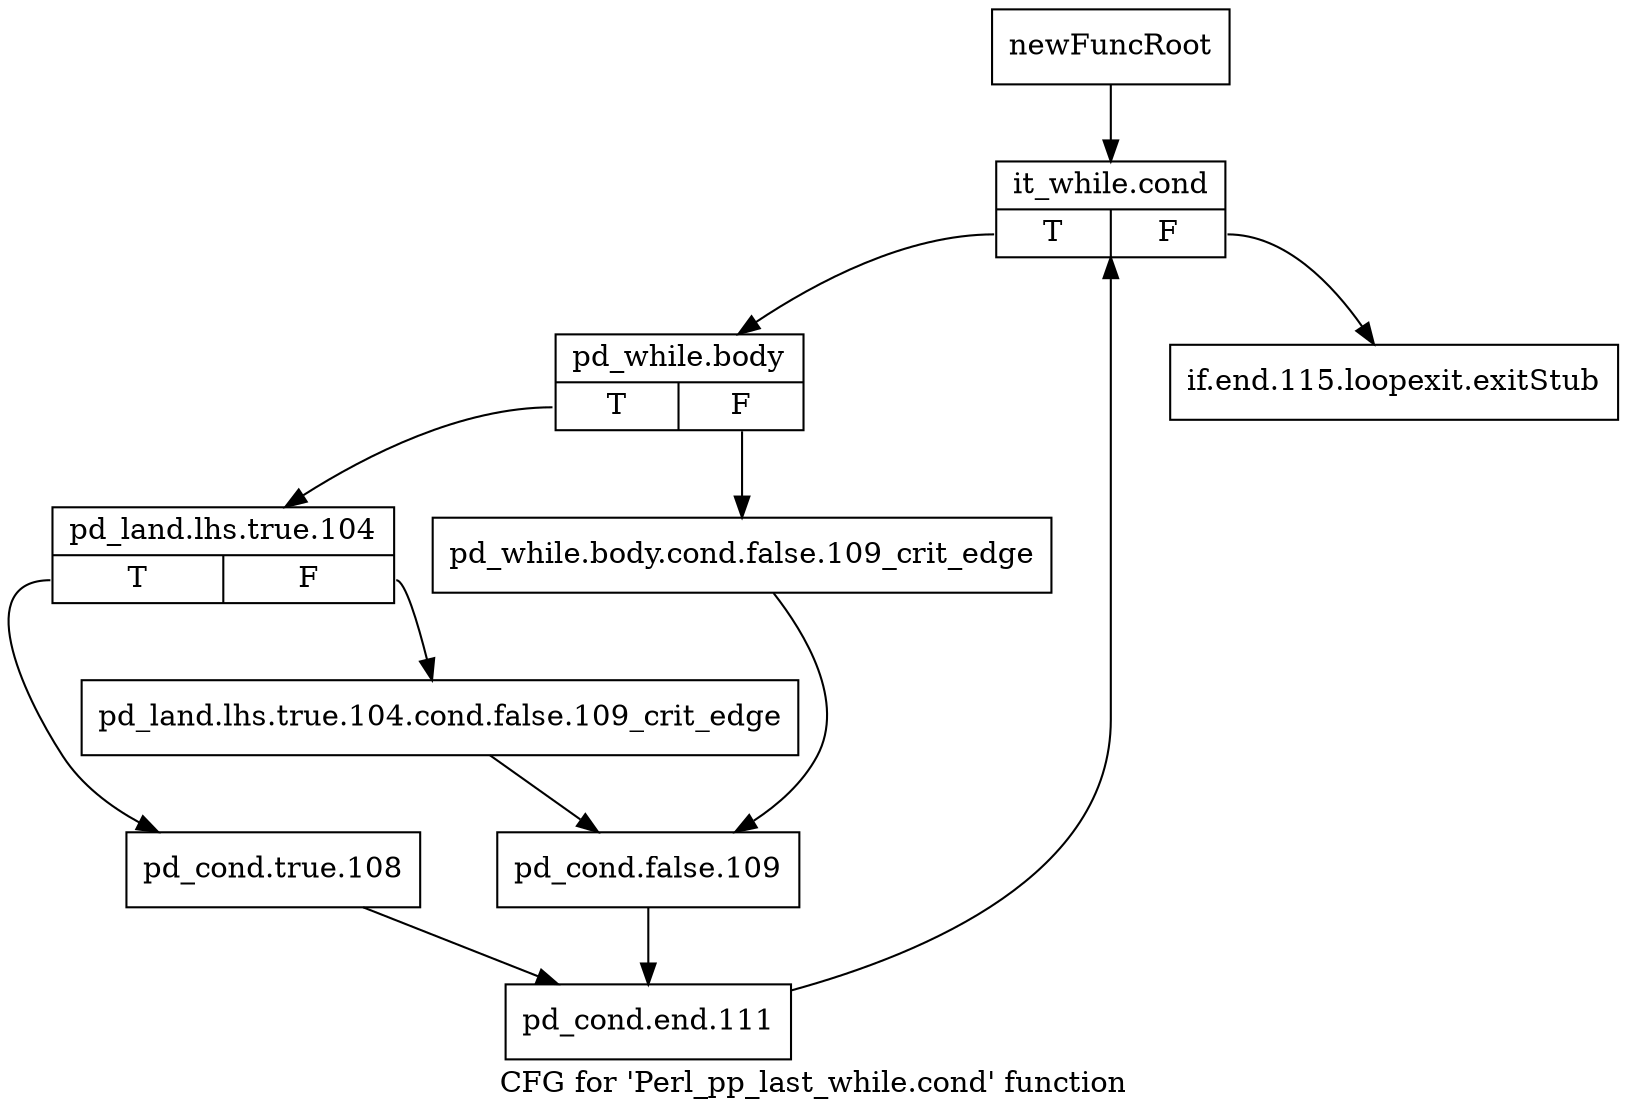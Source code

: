 digraph "CFG for 'Perl_pp_last_while.cond' function" {
	label="CFG for 'Perl_pp_last_while.cond' function";

	Node0x4ef37c0 [shape=record,label="{newFuncRoot}"];
	Node0x4ef37c0 -> Node0x4ef3860;
	Node0x4ef3810 [shape=record,label="{if.end.115.loopexit.exitStub}"];
	Node0x4ef3860 [shape=record,label="{it_while.cond|{<s0>T|<s1>F}}"];
	Node0x4ef3860:s0 -> Node0x4ef38b0;
	Node0x4ef3860:s1 -> Node0x4ef3810;
	Node0x4ef38b0 [shape=record,label="{pd_while.body|{<s0>T|<s1>F}}"];
	Node0x4ef38b0:s0 -> Node0x4ef3950;
	Node0x4ef38b0:s1 -> Node0x4ef3900;
	Node0x4ef3900 [shape=record,label="{pd_while.body.cond.false.109_crit_edge}"];
	Node0x4ef3900 -> Node0x4ef39f0;
	Node0x4ef3950 [shape=record,label="{pd_land.lhs.true.104|{<s0>T|<s1>F}}"];
	Node0x4ef3950:s0 -> Node0x4ef3a40;
	Node0x4ef3950:s1 -> Node0x4ef39a0;
	Node0x4ef39a0 [shape=record,label="{pd_land.lhs.true.104.cond.false.109_crit_edge}"];
	Node0x4ef39a0 -> Node0x4ef39f0;
	Node0x4ef39f0 [shape=record,label="{pd_cond.false.109}"];
	Node0x4ef39f0 -> Node0x4ef3a90;
	Node0x4ef3a40 [shape=record,label="{pd_cond.true.108}"];
	Node0x4ef3a40 -> Node0x4ef3a90;
	Node0x4ef3a90 [shape=record,label="{pd_cond.end.111}"];
	Node0x4ef3a90 -> Node0x4ef3860;
}
